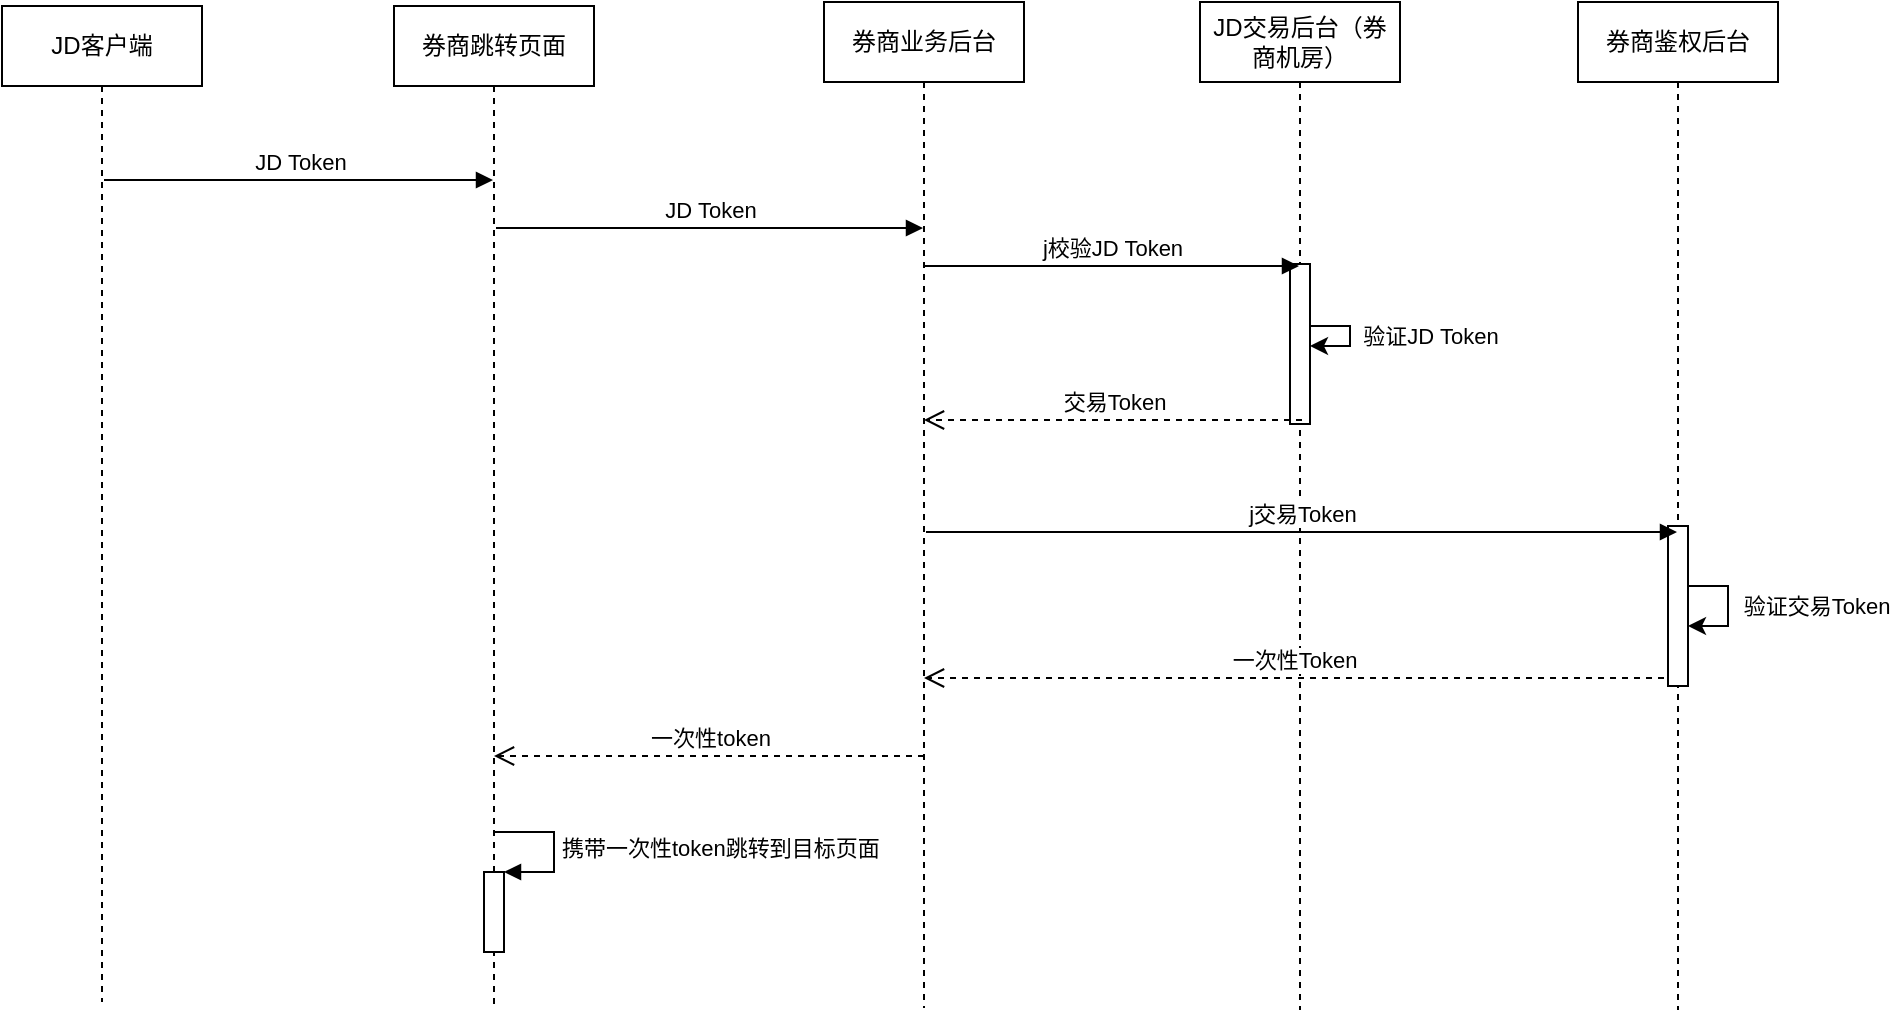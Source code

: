 <mxfile version="14.7.6" type="github">
  <diagram id="GFoYc8BtrtbXunvrwoht" name="Page-1">
    <mxGraphModel dx="1822" dy="762" grid="0" gridSize="10" guides="1" tooltips="1" connect="1" arrows="1" fold="1" page="0" pageScale="1" pageWidth="827" pageHeight="1169" math="0" shadow="0">
      <root>
        <mxCell id="0" />
        <mxCell id="1" parent="0" />
        <mxCell id="honSXBm70pdKDiRq7yCq-1" value="JD客户端" style="shape=umlLifeline;perimeter=lifelinePerimeter;whiteSpace=wrap;html=1;container=1;collapsible=0;recursiveResize=0;outlineConnect=0;" vertex="1" parent="1">
          <mxGeometry x="-41" y="103" width="100" height="498" as="geometry" />
        </mxCell>
        <mxCell id="honSXBm70pdKDiRq7yCq-2" value="券商跳转页面" style="shape=umlLifeline;perimeter=lifelinePerimeter;whiteSpace=wrap;html=1;container=1;collapsible=0;recursiveResize=0;outlineConnect=0;" vertex="1" parent="1">
          <mxGeometry x="155" y="103" width="100" height="499" as="geometry" />
        </mxCell>
        <mxCell id="honSXBm70pdKDiRq7yCq-3" value="券商业务后台" style="shape=umlLifeline;perimeter=lifelinePerimeter;whiteSpace=wrap;html=1;container=1;collapsible=0;recursiveResize=0;outlineConnect=0;" vertex="1" parent="1">
          <mxGeometry x="370" y="101" width="100" height="503" as="geometry" />
        </mxCell>
        <mxCell id="honSXBm70pdKDiRq7yCq-4" value="JD交易后台（券商机房）" style="shape=umlLifeline;perimeter=lifelinePerimeter;whiteSpace=wrap;html=1;container=1;collapsible=0;recursiveResize=0;outlineConnect=0;" vertex="1" parent="1">
          <mxGeometry x="558" y="101" width="100" height="504" as="geometry" />
        </mxCell>
        <mxCell id="honSXBm70pdKDiRq7yCq-11" value="" style="html=1;points=[];perimeter=orthogonalPerimeter;" vertex="1" parent="honSXBm70pdKDiRq7yCq-4">
          <mxGeometry x="45" y="131" width="10" height="80" as="geometry" />
        </mxCell>
        <mxCell id="honSXBm70pdKDiRq7yCq-5" value="券商鉴权后台" style="shape=umlLifeline;perimeter=lifelinePerimeter;whiteSpace=wrap;html=1;container=1;collapsible=0;recursiveResize=0;outlineConnect=0;" vertex="1" parent="1">
          <mxGeometry x="747" y="101" width="100" height="504" as="geometry" />
        </mxCell>
        <mxCell id="honSXBm70pdKDiRq7yCq-18" value="" style="html=1;points=[];perimeter=orthogonalPerimeter;" vertex="1" parent="honSXBm70pdKDiRq7yCq-5">
          <mxGeometry x="45" y="262" width="10" height="80" as="geometry" />
        </mxCell>
        <mxCell id="honSXBm70pdKDiRq7yCq-29" style="edgeStyle=orthogonalEdgeStyle;rounded=0;orthogonalLoop=1;jettySize=auto;html=1;" edge="1" parent="honSXBm70pdKDiRq7yCq-5" source="honSXBm70pdKDiRq7yCq-18" target="honSXBm70pdKDiRq7yCq-18">
          <mxGeometry relative="1" as="geometry">
            <Array as="points">
              <mxPoint x="75" y="302" />
            </Array>
          </mxGeometry>
        </mxCell>
        <mxCell id="honSXBm70pdKDiRq7yCq-31" value="验证交易Token" style="edgeLabel;html=1;align=center;verticalAlign=middle;resizable=0;points=[];" vertex="1" connectable="0" parent="honSXBm70pdKDiRq7yCq-29">
          <mxGeometry x="-0.567" relative="1" as="geometry">
            <mxPoint x="51" y="10" as="offset" />
          </mxGeometry>
        </mxCell>
        <mxCell id="honSXBm70pdKDiRq7yCq-7" value="JD Token" style="html=1;verticalAlign=bottom;endArrow=block;" edge="1" parent="1" target="honSXBm70pdKDiRq7yCq-2">
          <mxGeometry width="80" relative="1" as="geometry">
            <mxPoint x="10" y="190" as="sourcePoint" />
            <mxPoint x="201" y="190" as="targetPoint" />
          </mxGeometry>
        </mxCell>
        <mxCell id="honSXBm70pdKDiRq7yCq-8" value="JD Token" style="html=1;verticalAlign=bottom;endArrow=block;" edge="1" parent="1" target="honSXBm70pdKDiRq7yCq-3">
          <mxGeometry width="80" relative="1" as="geometry">
            <mxPoint x="206" y="214" as="sourcePoint" />
            <mxPoint x="286" y="214" as="targetPoint" />
          </mxGeometry>
        </mxCell>
        <mxCell id="honSXBm70pdKDiRq7yCq-9" value="j校验JD Token" style="html=1;verticalAlign=bottom;endArrow=block;" edge="1" parent="1" target="honSXBm70pdKDiRq7yCq-4">
          <mxGeometry width="80" relative="1" as="geometry">
            <mxPoint x="420" y="233" as="sourcePoint" />
            <mxPoint x="633.5" y="233" as="targetPoint" />
          </mxGeometry>
        </mxCell>
        <mxCell id="honSXBm70pdKDiRq7yCq-10" value="交易Token" style="html=1;verticalAlign=bottom;endArrow=open;dashed=1;endSize=8;" edge="1" parent="1" target="honSXBm70pdKDiRq7yCq-3">
          <mxGeometry relative="1" as="geometry">
            <mxPoint x="609" y="310" as="sourcePoint" />
            <mxPoint x="529" y="310" as="targetPoint" />
          </mxGeometry>
        </mxCell>
        <mxCell id="honSXBm70pdKDiRq7yCq-17" value="j交易Token" style="html=1;verticalAlign=bottom;endArrow=block;" edge="1" parent="1" target="honSXBm70pdKDiRq7yCq-5">
          <mxGeometry width="80" relative="1" as="geometry">
            <mxPoint x="421" y="366" as="sourcePoint" />
            <mxPoint x="501" y="366" as="targetPoint" />
          </mxGeometry>
        </mxCell>
        <mxCell id="honSXBm70pdKDiRq7yCq-19" value="一次性Token" style="html=1;verticalAlign=bottom;endArrow=open;dashed=1;endSize=8;" edge="1" parent="1" target="honSXBm70pdKDiRq7yCq-3">
          <mxGeometry relative="1" as="geometry">
            <mxPoint x="790" y="439" as="sourcePoint" />
            <mxPoint x="710" y="439" as="targetPoint" />
          </mxGeometry>
        </mxCell>
        <mxCell id="honSXBm70pdKDiRq7yCq-20" value="一次性token" style="html=1;verticalAlign=bottom;endArrow=open;dashed=1;endSize=8;" edge="1" parent="1" target="honSXBm70pdKDiRq7yCq-2">
          <mxGeometry relative="1" as="geometry">
            <mxPoint x="420" y="478" as="sourcePoint" />
            <mxPoint x="340" y="478" as="targetPoint" />
          </mxGeometry>
        </mxCell>
        <mxCell id="honSXBm70pdKDiRq7yCq-26" value="" style="html=1;points=[];perimeter=orthogonalPerimeter;" vertex="1" parent="1">
          <mxGeometry x="200" y="536" width="10" height="40" as="geometry" />
        </mxCell>
        <mxCell id="honSXBm70pdKDiRq7yCq-27" value="携带一次性token跳转到目标页面" style="edgeStyle=orthogonalEdgeStyle;html=1;align=left;spacingLeft=2;endArrow=block;rounded=0;entryX=1;entryY=0;" edge="1" target="honSXBm70pdKDiRq7yCq-26" parent="1">
          <mxGeometry relative="1" as="geometry">
            <mxPoint x="205" y="516" as="sourcePoint" />
            <Array as="points">
              <mxPoint x="235" y="516" />
            </Array>
          </mxGeometry>
        </mxCell>
        <mxCell id="honSXBm70pdKDiRq7yCq-33" style="edgeStyle=orthogonalEdgeStyle;rounded=0;orthogonalLoop=1;jettySize=auto;html=1;" edge="1" parent="1">
          <mxGeometry relative="1" as="geometry">
            <mxPoint x="613" y="253" as="sourcePoint" />
            <mxPoint x="613" y="273" as="targetPoint" />
            <Array as="points">
              <mxPoint x="633" y="263" />
            </Array>
          </mxGeometry>
        </mxCell>
        <mxCell id="honSXBm70pdKDiRq7yCq-34" value="验证JD Token" style="edgeLabel;html=1;align=center;verticalAlign=middle;resizable=0;points=[];" vertex="1" connectable="0" parent="honSXBm70pdKDiRq7yCq-33">
          <mxGeometry x="-0.567" relative="1" as="geometry">
            <mxPoint x="57" y="5" as="offset" />
          </mxGeometry>
        </mxCell>
      </root>
    </mxGraphModel>
  </diagram>
</mxfile>
